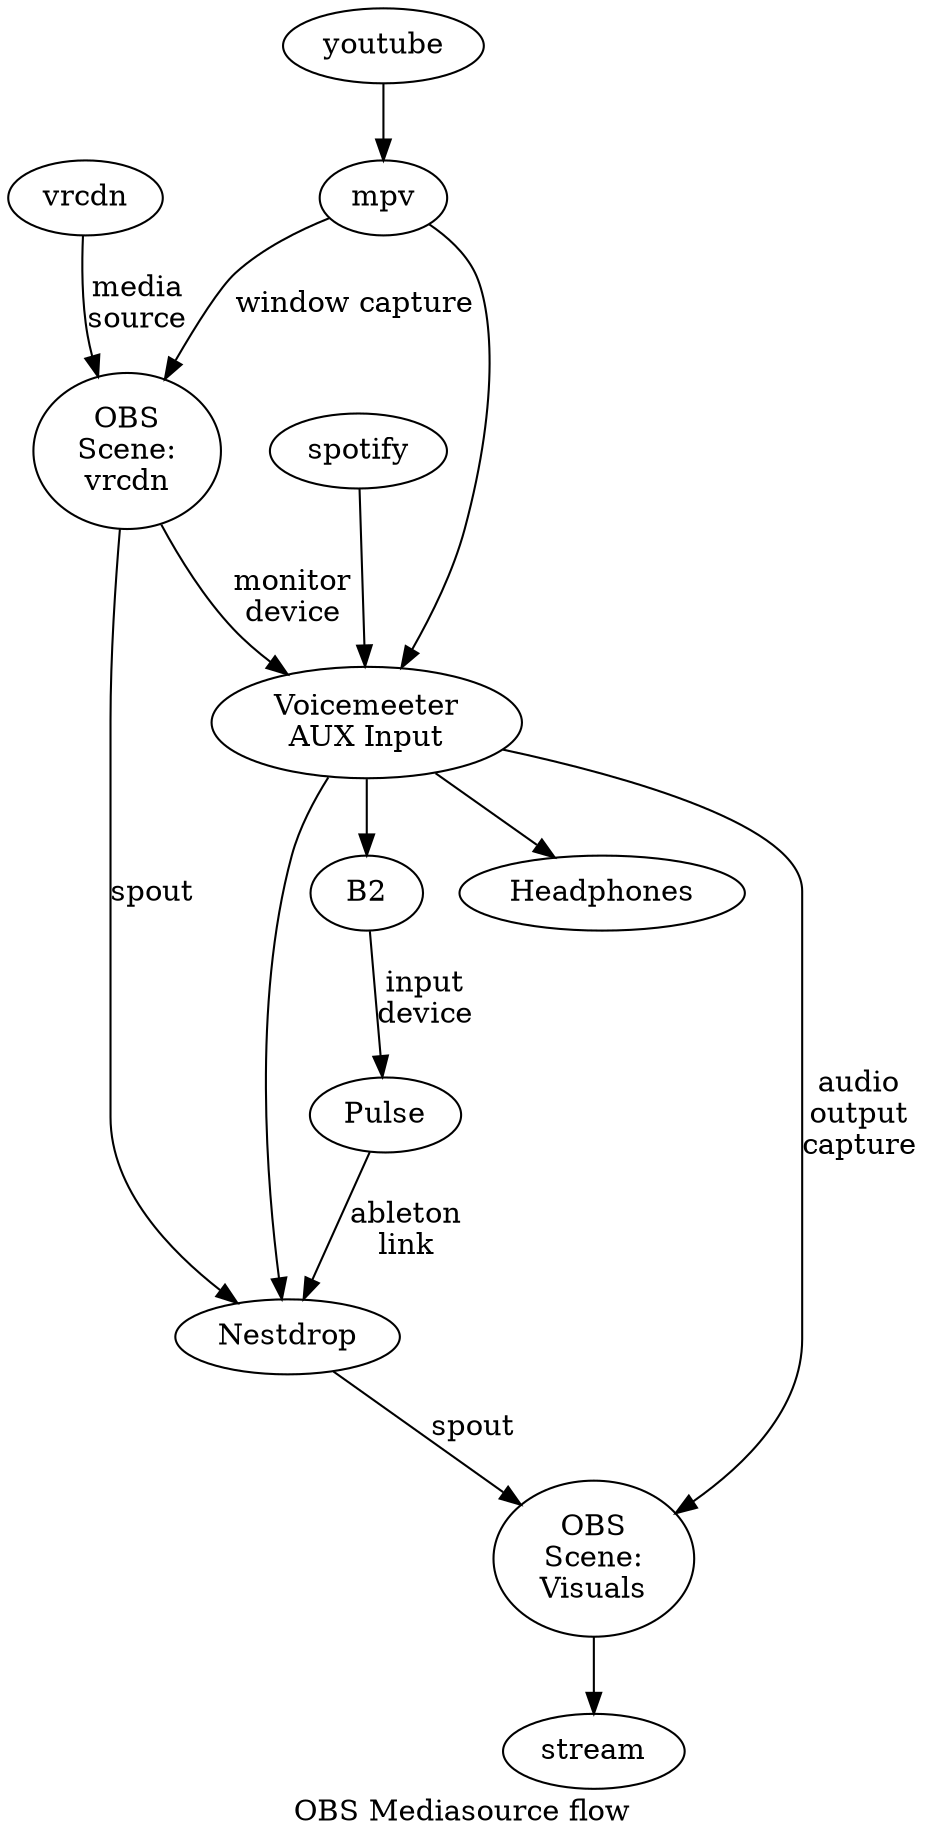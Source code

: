 
digraph {
    label="OBS Mediasource flow"
    VM_AUX [label = "Voicemeeter\nAUX Input"]
    
    youtube -> mpv
    spotify -> VM_AUX
    mpv->VM_AUX
    mpv->obs_vrcdn[label="window capture"]

    obs_vrcdn [label="OBS\nScene:\nvrcdn"]
    obs_visuals [label="OBS\nScene:\nVisuals"]

    vrcdn -> obs_vrcdn [label ="media\nsource"]
    obs_vrcdn -> VM_AUX [label="monitor\ndevice"]

    obs_vrcdn -> Nestdrop [label="spout"]
    
    VM_AUX -> obs_visuals [label="audio\noutput\ncapture"]
    
    VM_AUX -> Headphones

    VM_AUX -> Nestdrop
    Nestdrop -> obs_visuals [label="spout"]

    VM_AUX -> B2
    B2 -> Pulse [label="input\ndevice"]
    Pulse -> Nestdrop [label="ableton\nlink"]

    obs_visuals -> stream
}